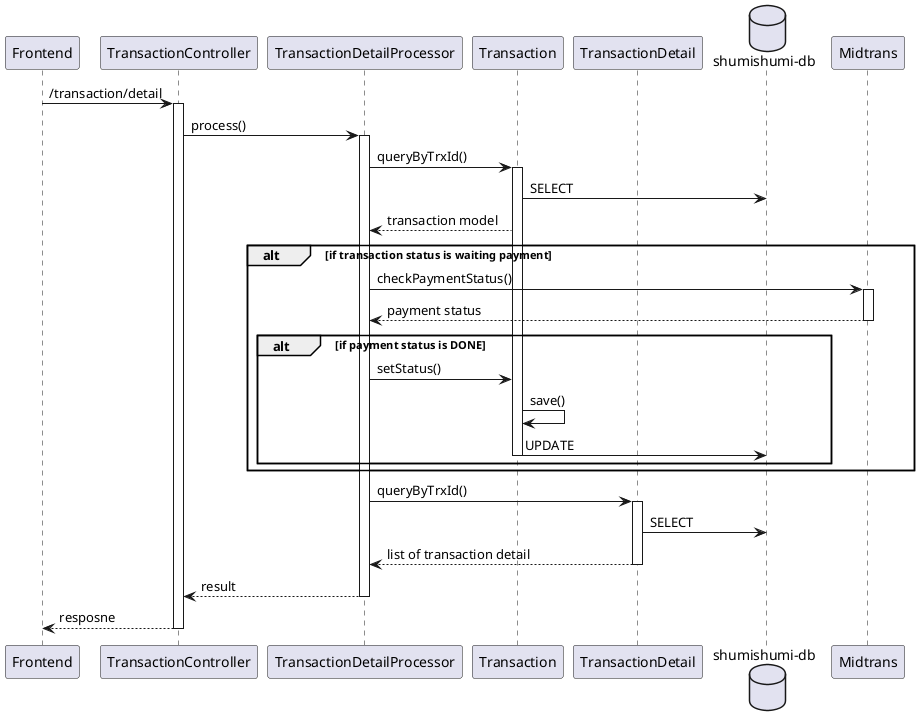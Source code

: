 @startuml detail
participant "Frontend" as fe
participant "TransactionController" as tc

participant "TransactionDetailProcessor" as proc

participant "Transaction" as tm
participant "TransactionDetail" as tdm

database "shumishumi-db" as db

participant "Midtrans" as mt

fe -> tc++ : /transaction/detail
tc -> proc++ : process()

proc -> tm++ : queryByTrxId()
tm -> db : SELECT
proc <-- tm : transaction model

alt if transaction status is waiting payment
    proc -> mt++ : checkPaymentStatus()
    return payment status
    alt if payment status is DONE
        proc -> tm : setStatus()
        tm -> tm : save()
        tm -> db : UPDATE
        deactivate tm
    end
end

proc -> tdm++ : queryByTrxId()
tdm -> db : SELECT
return list of transaction detail

return result
return resposne

@enduml
